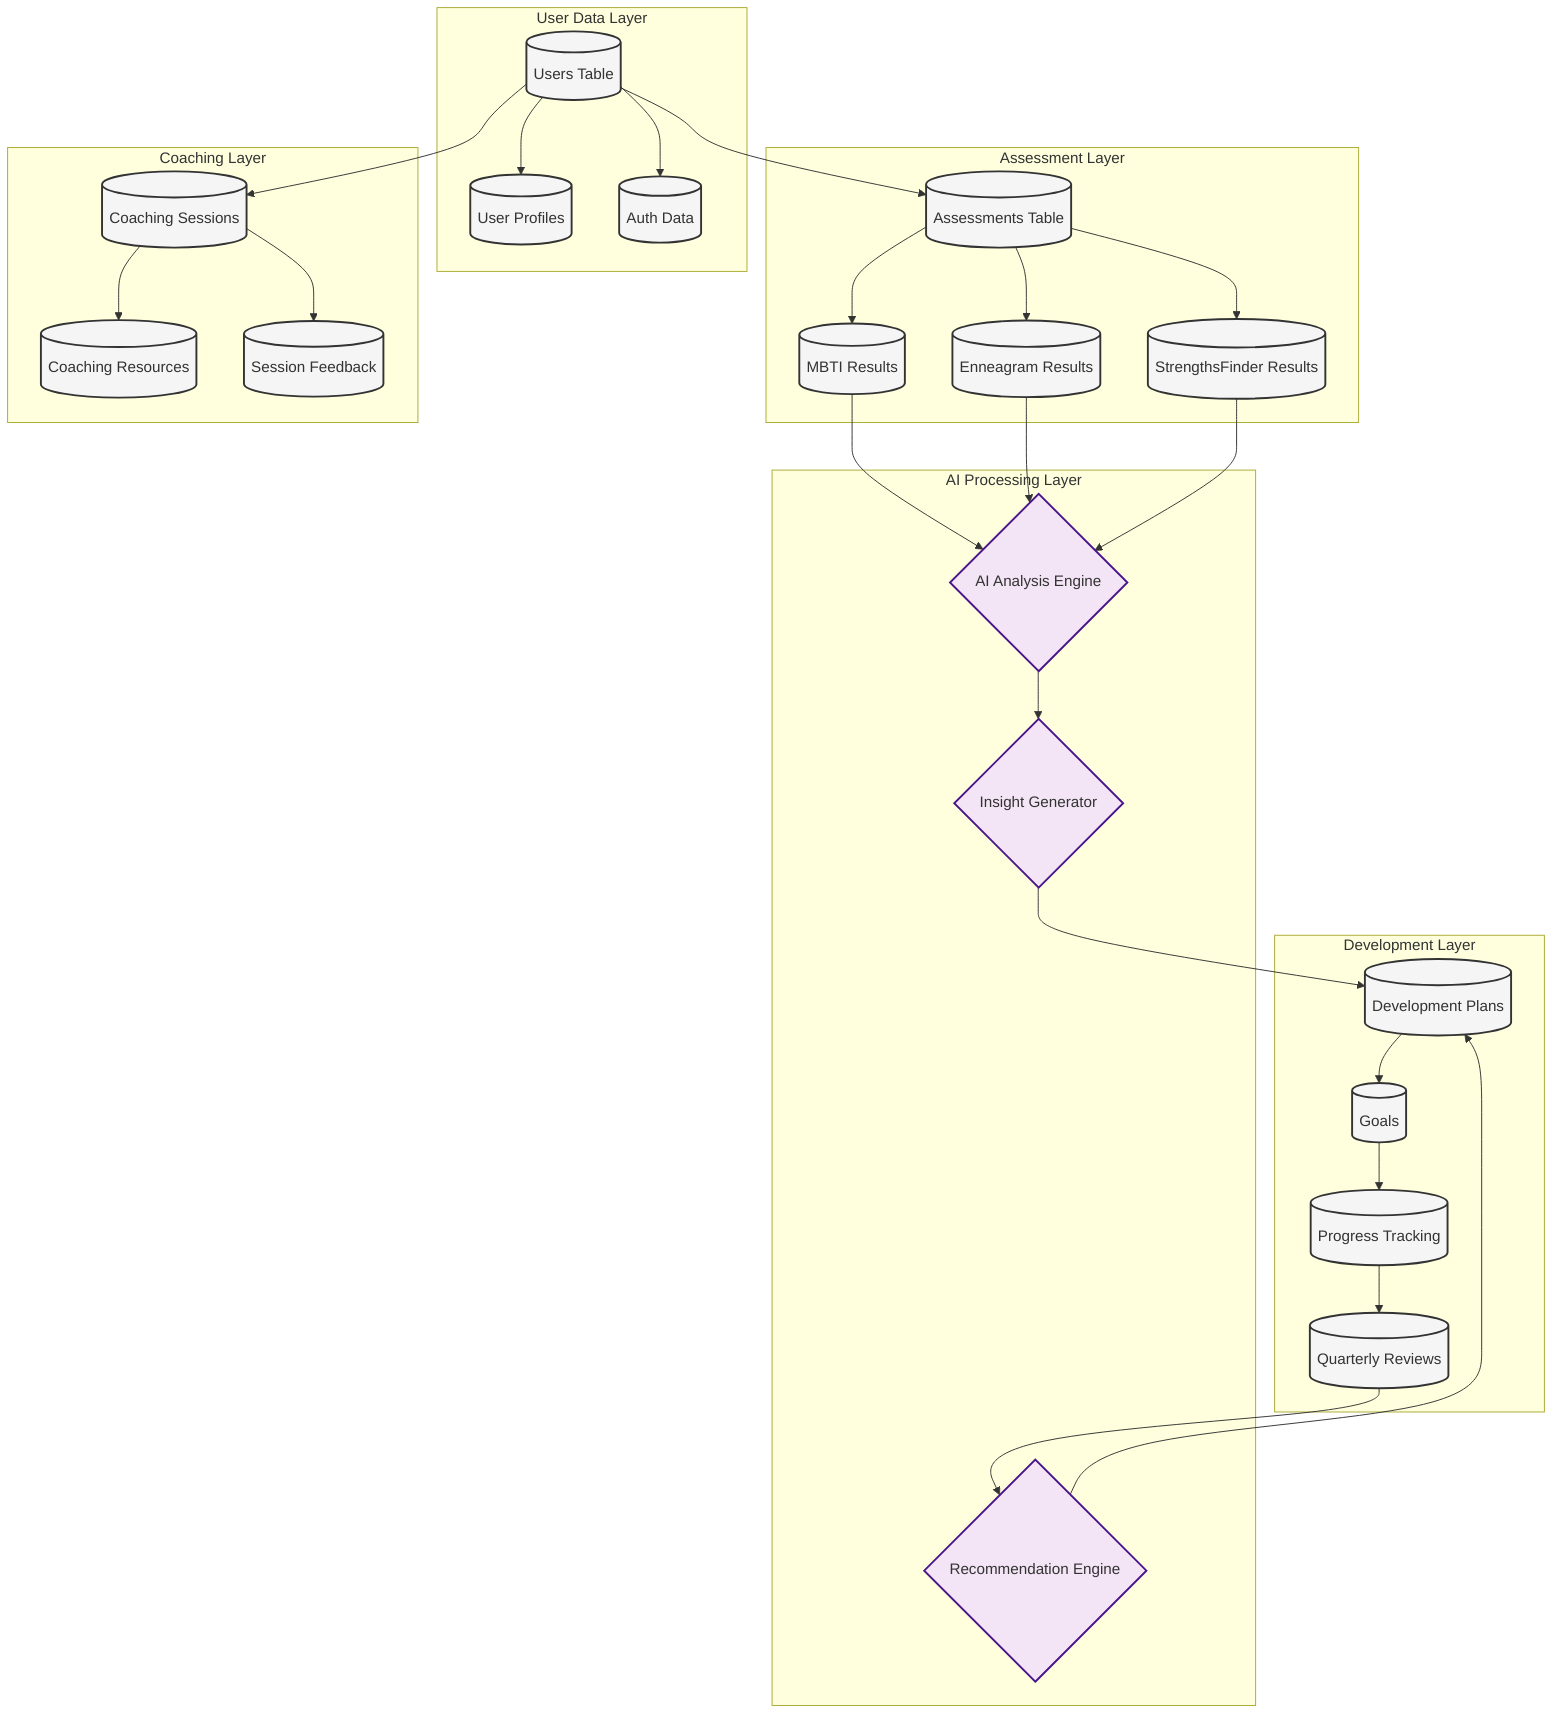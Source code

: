 graph TD
    subgraph "User Data Layer"
        Users[(Users Table)]
        Profiles[(User Profiles)]
        Auth[(Auth Data)]
    end
    
    subgraph "Assessment Layer"
        Assessments[(Assessments Table)]
        MBTI_Data[(MBTI Results)]
        Enneagram_Data[(Enneagram Results)]
        Strength_Data[(StrengthsFinder Results)]
    end
    
    subgraph "Development Layer"
        Goals[(Goals)]
        Progress[(Progress Tracking)]
        Plans[(Development Plans)]
        Reviews[(Quarterly Reviews)]
    end
    
    subgraph "AI Processing Layer"
        AI_Analysis{AI Analysis Engine}
        Insights{Insight Generator}
        Recommendations{Recommendation Engine}
    end
    
    subgraph "Coaching Layer"
        Sessions[(Coaching Sessions)]
        Resources[(Coaching Resources)]
        Feedback[(Session Feedback)]
    end
    
    %% Data Flow Relationships
    Users --> Profiles
    Users --> Auth
    Users --> Assessments
    
    Assessments --> MBTI_Data
    Assessments --> Enneagram_Data
    Assessments --> Strength_Data
    
    MBTI_Data & Enneagram_Data & Strength_Data --> AI_Analysis
    AI_Analysis --> Insights
    Insights --> Plans
    
    Plans --> Goals
    Goals --> Progress
    Progress --> Reviews
    Reviews --> Recommendations
    
    Users --> Sessions
    Sessions --> Feedback
    Sessions --> Resources
    
    Recommendations --> Plans
    
    %% Styling
    classDef database fill:#f5f5f5,stroke:#333,stroke-width:2px
    classDef process fill:#e3f2fd,stroke:#1565c0,stroke-width:2px
    classDef aiLayer fill:#f3e5f5,stroke:#4a148c,stroke-width:2px
    
    class Users,Profiles,Auth,Assessments,MBTI_Data,Enneagram_Data,Strength_Data,Goals,Progress,Plans,Reviews,Sessions,Resources,Feedback database
    class AI_Analysis,Insights,Recommendations aiLayer